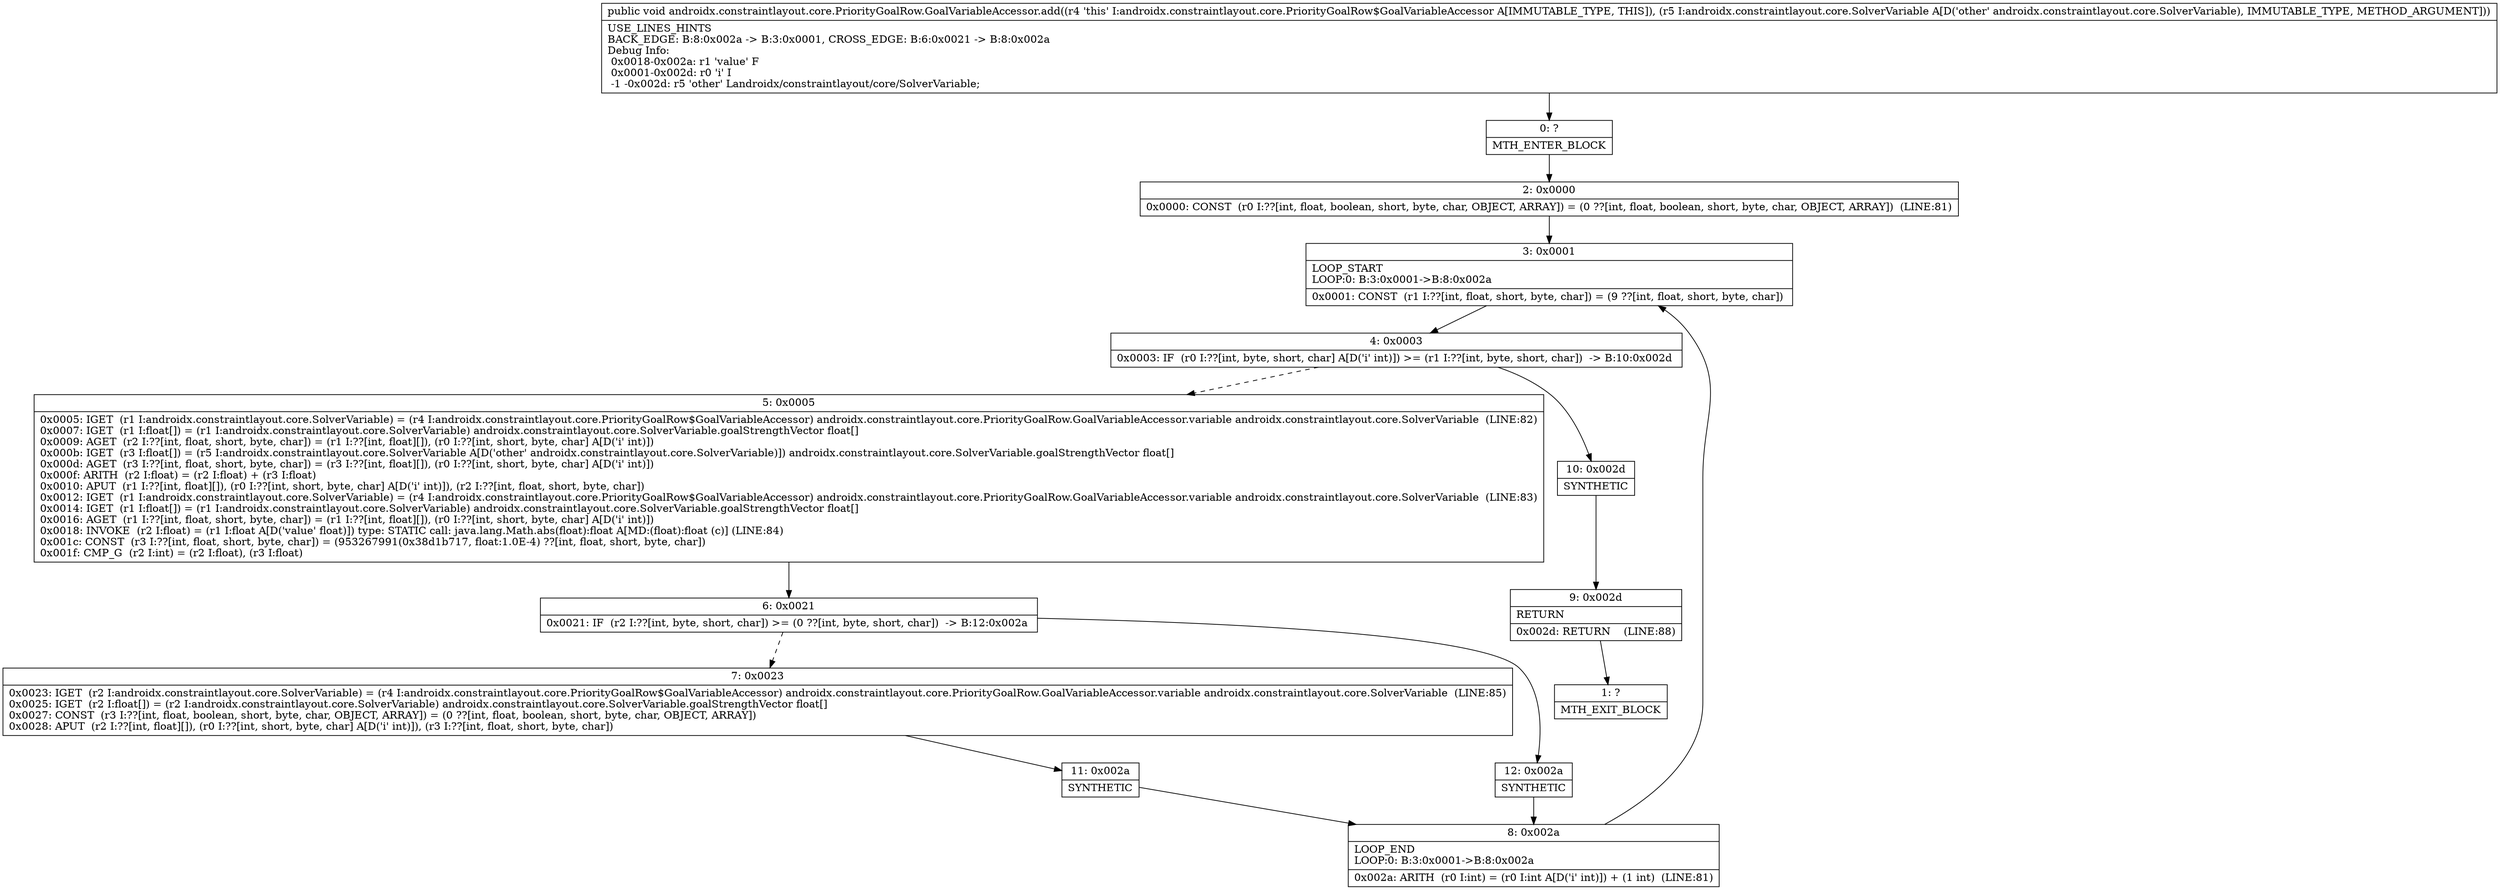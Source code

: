 digraph "CFG forandroidx.constraintlayout.core.PriorityGoalRow.GoalVariableAccessor.add(Landroidx\/constraintlayout\/core\/SolverVariable;)V" {
Node_0 [shape=record,label="{0\:\ ?|MTH_ENTER_BLOCK\l}"];
Node_2 [shape=record,label="{2\:\ 0x0000|0x0000: CONST  (r0 I:??[int, float, boolean, short, byte, char, OBJECT, ARRAY]) = (0 ??[int, float, boolean, short, byte, char, OBJECT, ARRAY])  (LINE:81)\l}"];
Node_3 [shape=record,label="{3\:\ 0x0001|LOOP_START\lLOOP:0: B:3:0x0001\-\>B:8:0x002a\l|0x0001: CONST  (r1 I:??[int, float, short, byte, char]) = (9 ??[int, float, short, byte, char]) \l}"];
Node_4 [shape=record,label="{4\:\ 0x0003|0x0003: IF  (r0 I:??[int, byte, short, char] A[D('i' int)]) \>= (r1 I:??[int, byte, short, char])  \-\> B:10:0x002d \l}"];
Node_5 [shape=record,label="{5\:\ 0x0005|0x0005: IGET  (r1 I:androidx.constraintlayout.core.SolverVariable) = (r4 I:androidx.constraintlayout.core.PriorityGoalRow$GoalVariableAccessor) androidx.constraintlayout.core.PriorityGoalRow.GoalVariableAccessor.variable androidx.constraintlayout.core.SolverVariable  (LINE:82)\l0x0007: IGET  (r1 I:float[]) = (r1 I:androidx.constraintlayout.core.SolverVariable) androidx.constraintlayout.core.SolverVariable.goalStrengthVector float[] \l0x0009: AGET  (r2 I:??[int, float, short, byte, char]) = (r1 I:??[int, float][]), (r0 I:??[int, short, byte, char] A[D('i' int)]) \l0x000b: IGET  (r3 I:float[]) = (r5 I:androidx.constraintlayout.core.SolverVariable A[D('other' androidx.constraintlayout.core.SolverVariable)]) androidx.constraintlayout.core.SolverVariable.goalStrengthVector float[] \l0x000d: AGET  (r3 I:??[int, float, short, byte, char]) = (r3 I:??[int, float][]), (r0 I:??[int, short, byte, char] A[D('i' int)]) \l0x000f: ARITH  (r2 I:float) = (r2 I:float) + (r3 I:float) \l0x0010: APUT  (r1 I:??[int, float][]), (r0 I:??[int, short, byte, char] A[D('i' int)]), (r2 I:??[int, float, short, byte, char]) \l0x0012: IGET  (r1 I:androidx.constraintlayout.core.SolverVariable) = (r4 I:androidx.constraintlayout.core.PriorityGoalRow$GoalVariableAccessor) androidx.constraintlayout.core.PriorityGoalRow.GoalVariableAccessor.variable androidx.constraintlayout.core.SolverVariable  (LINE:83)\l0x0014: IGET  (r1 I:float[]) = (r1 I:androidx.constraintlayout.core.SolverVariable) androidx.constraintlayout.core.SolverVariable.goalStrengthVector float[] \l0x0016: AGET  (r1 I:??[int, float, short, byte, char]) = (r1 I:??[int, float][]), (r0 I:??[int, short, byte, char] A[D('i' int)]) \l0x0018: INVOKE  (r2 I:float) = (r1 I:float A[D('value' float)]) type: STATIC call: java.lang.Math.abs(float):float A[MD:(float):float (c)] (LINE:84)\l0x001c: CONST  (r3 I:??[int, float, short, byte, char]) = (953267991(0x38d1b717, float:1.0E\-4) ??[int, float, short, byte, char]) \l0x001f: CMP_G  (r2 I:int) = (r2 I:float), (r3 I:float) \l}"];
Node_6 [shape=record,label="{6\:\ 0x0021|0x0021: IF  (r2 I:??[int, byte, short, char]) \>= (0 ??[int, byte, short, char])  \-\> B:12:0x002a \l}"];
Node_7 [shape=record,label="{7\:\ 0x0023|0x0023: IGET  (r2 I:androidx.constraintlayout.core.SolverVariable) = (r4 I:androidx.constraintlayout.core.PriorityGoalRow$GoalVariableAccessor) androidx.constraintlayout.core.PriorityGoalRow.GoalVariableAccessor.variable androidx.constraintlayout.core.SolverVariable  (LINE:85)\l0x0025: IGET  (r2 I:float[]) = (r2 I:androidx.constraintlayout.core.SolverVariable) androidx.constraintlayout.core.SolverVariable.goalStrengthVector float[] \l0x0027: CONST  (r3 I:??[int, float, boolean, short, byte, char, OBJECT, ARRAY]) = (0 ??[int, float, boolean, short, byte, char, OBJECT, ARRAY]) \l0x0028: APUT  (r2 I:??[int, float][]), (r0 I:??[int, short, byte, char] A[D('i' int)]), (r3 I:??[int, float, short, byte, char]) \l}"];
Node_11 [shape=record,label="{11\:\ 0x002a|SYNTHETIC\l}"];
Node_8 [shape=record,label="{8\:\ 0x002a|LOOP_END\lLOOP:0: B:3:0x0001\-\>B:8:0x002a\l|0x002a: ARITH  (r0 I:int) = (r0 I:int A[D('i' int)]) + (1 int)  (LINE:81)\l}"];
Node_12 [shape=record,label="{12\:\ 0x002a|SYNTHETIC\l}"];
Node_10 [shape=record,label="{10\:\ 0x002d|SYNTHETIC\l}"];
Node_9 [shape=record,label="{9\:\ 0x002d|RETURN\l|0x002d: RETURN    (LINE:88)\l}"];
Node_1 [shape=record,label="{1\:\ ?|MTH_EXIT_BLOCK\l}"];
MethodNode[shape=record,label="{public void androidx.constraintlayout.core.PriorityGoalRow.GoalVariableAccessor.add((r4 'this' I:androidx.constraintlayout.core.PriorityGoalRow$GoalVariableAccessor A[IMMUTABLE_TYPE, THIS]), (r5 I:androidx.constraintlayout.core.SolverVariable A[D('other' androidx.constraintlayout.core.SolverVariable), IMMUTABLE_TYPE, METHOD_ARGUMENT]))  | USE_LINES_HINTS\lBACK_EDGE: B:8:0x002a \-\> B:3:0x0001, CROSS_EDGE: B:6:0x0021 \-\> B:8:0x002a\lDebug Info:\l  0x0018\-0x002a: r1 'value' F\l  0x0001\-0x002d: r0 'i' I\l  \-1 \-0x002d: r5 'other' Landroidx\/constraintlayout\/core\/SolverVariable;\l}"];
MethodNode -> Node_0;Node_0 -> Node_2;
Node_2 -> Node_3;
Node_3 -> Node_4;
Node_4 -> Node_5[style=dashed];
Node_4 -> Node_10;
Node_5 -> Node_6;
Node_6 -> Node_7[style=dashed];
Node_6 -> Node_12;
Node_7 -> Node_11;
Node_11 -> Node_8;
Node_8 -> Node_3;
Node_12 -> Node_8;
Node_10 -> Node_9;
Node_9 -> Node_1;
}

